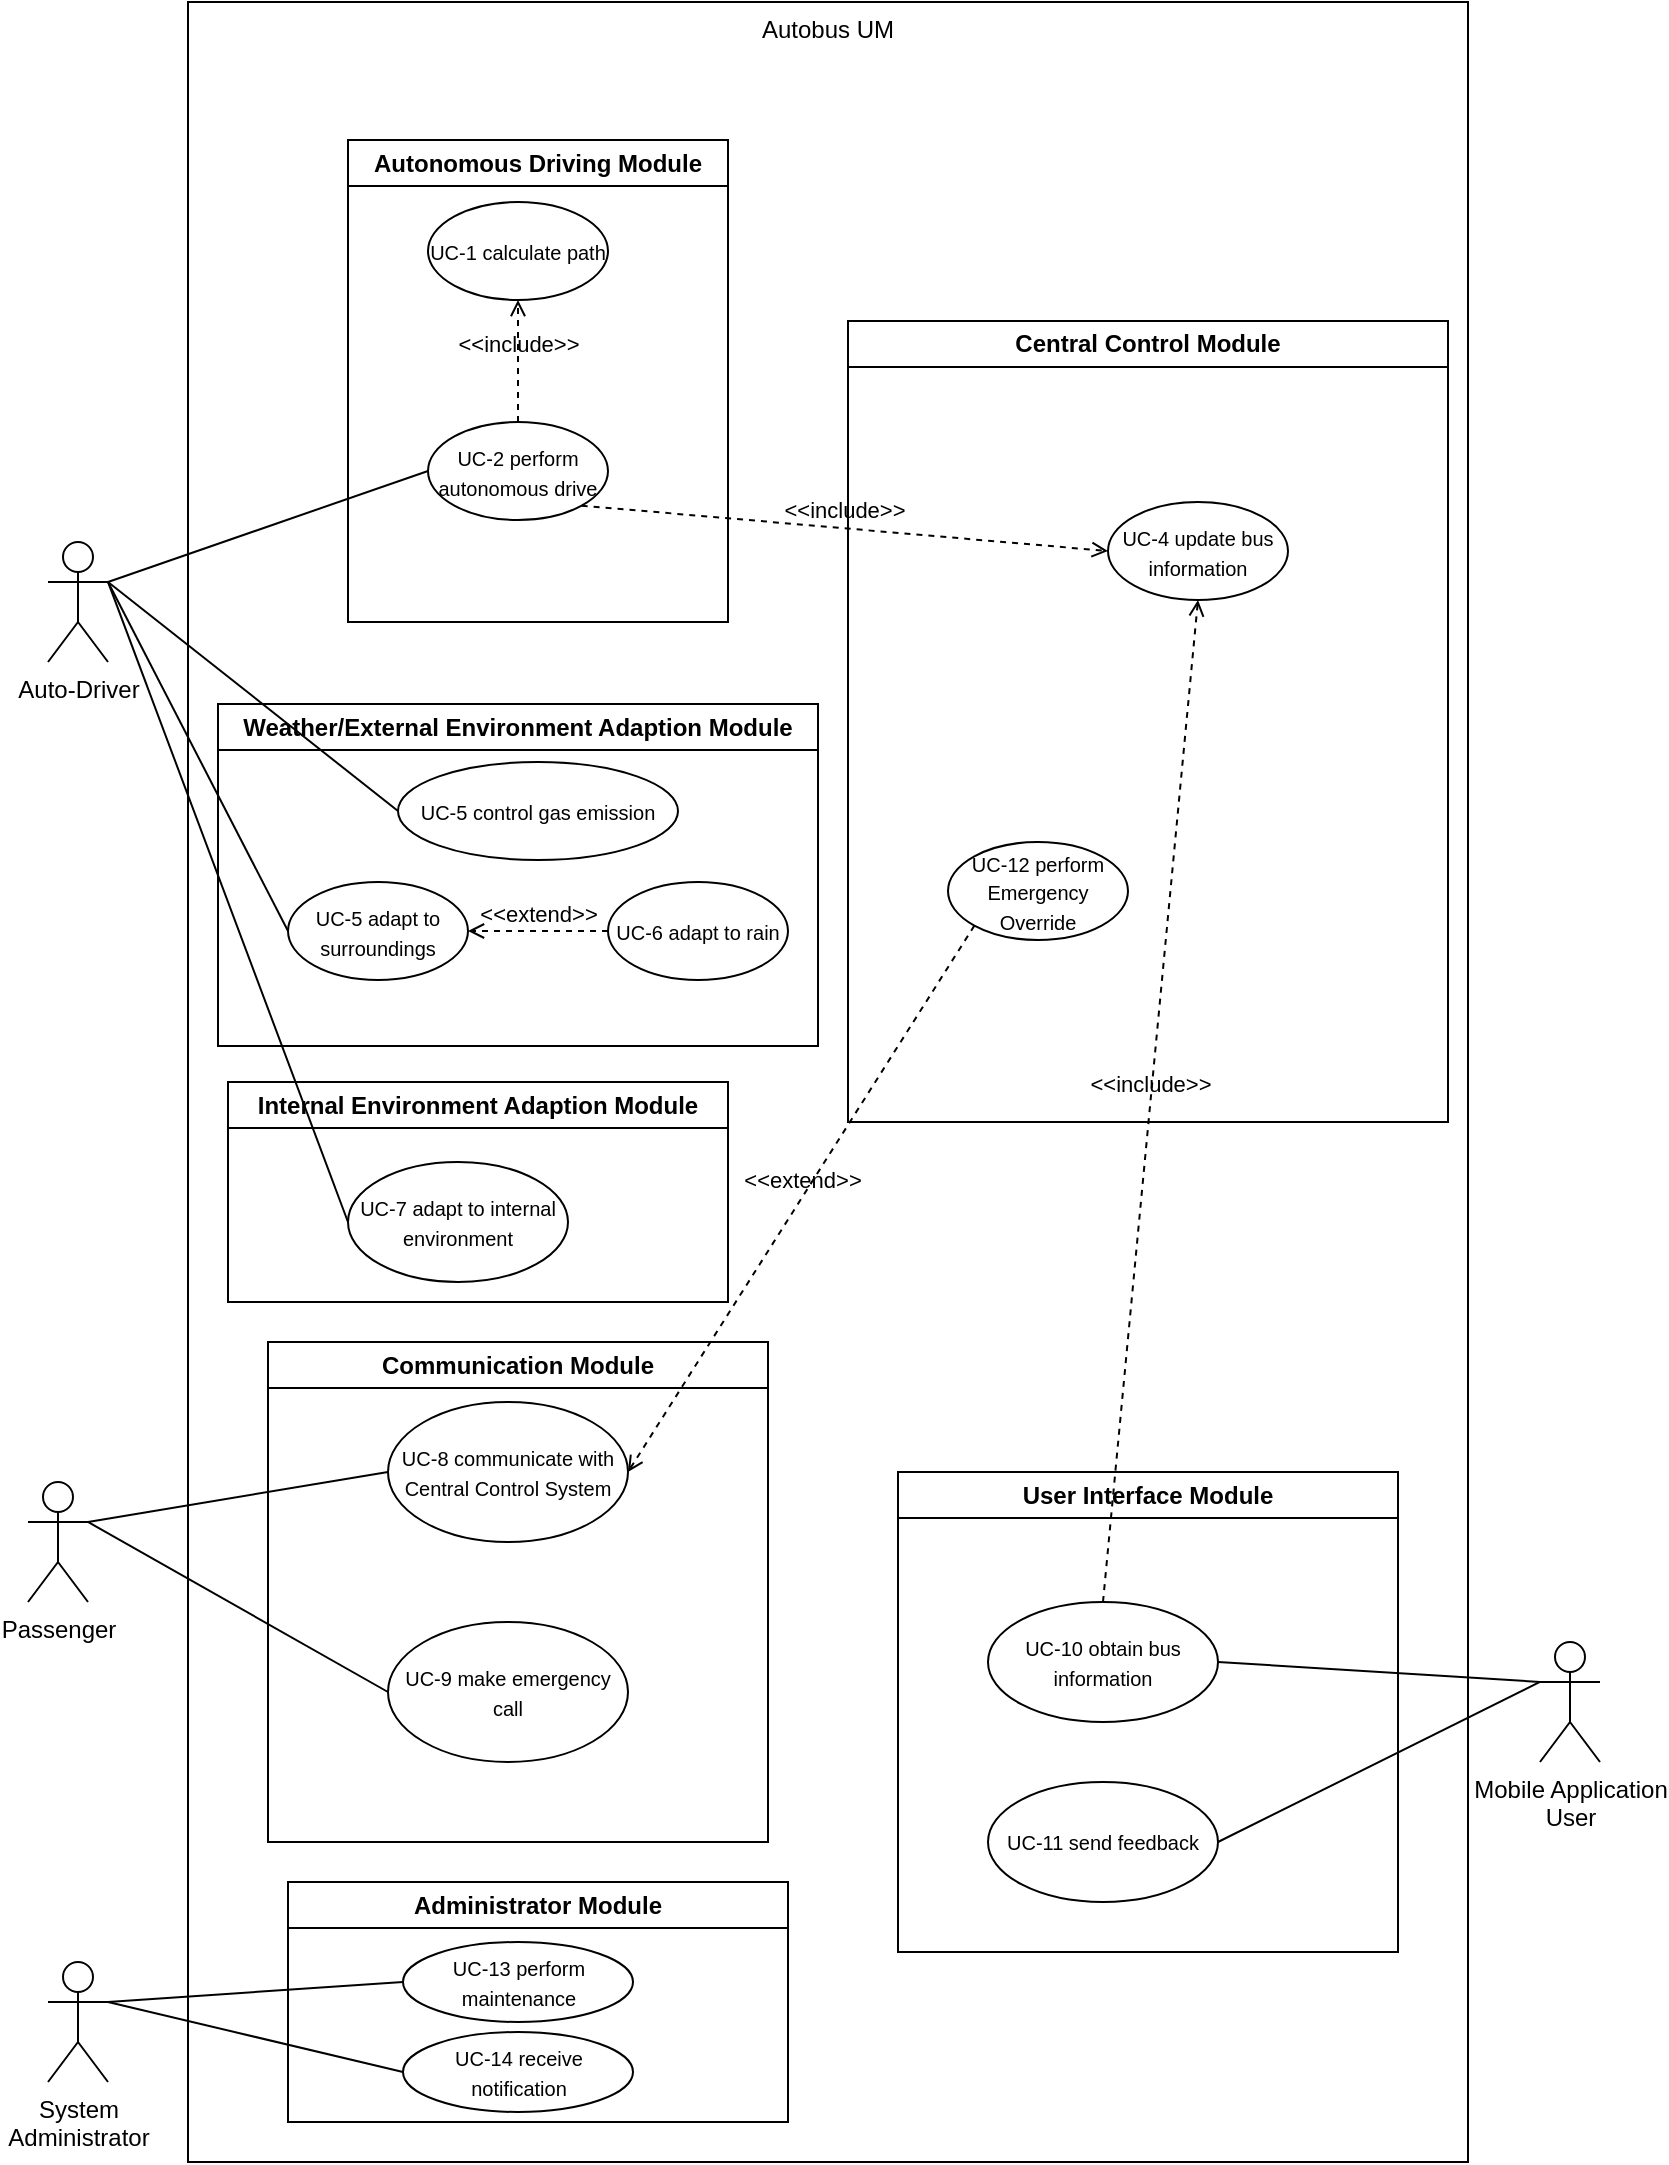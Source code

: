 <mxfile version="24.8.6">
  <diagram name="Page-1" id="UIv36l2mWd346YbS5Nf6">
    <mxGraphModel dx="1050" dy="522" grid="1" gridSize="10" guides="1" tooltips="1" connect="1" arrows="1" fold="1" page="1" pageScale="1" pageWidth="850" pageHeight="1100" math="0" shadow="0">
      <root>
        <mxCell id="0" />
        <mxCell id="1" parent="0" />
        <mxCell id="wyyreSNqi4UNeEEnbctz-1" value="Auto-Driver" style="shape=umlActor;verticalLabelPosition=bottom;verticalAlign=top;html=1;outlineConnect=0;" parent="1" vertex="1">
          <mxGeometry x="40" y="280" width="30" height="60" as="geometry" />
        </mxCell>
        <mxCell id="wyyreSNqi4UNeEEnbctz-4" value="Autobus UM" style="rounded=0;whiteSpace=wrap;html=1;align=center;horizontal=1;verticalAlign=top;" parent="1" vertex="1">
          <mxGeometry x="110" y="10" width="640" height="1080" as="geometry" />
        </mxCell>
        <mxCell id="wyyreSNqi4UNeEEnbctz-5" value="Autonomous Driving Module" style="swimlane;whiteSpace=wrap;html=1;" parent="1" vertex="1">
          <mxGeometry x="190" y="79" width="190" height="241" as="geometry" />
        </mxCell>
        <mxCell id="wyyreSNqi4UNeEEnbctz-6" value="&lt;font style=&quot;font-size: 10px;&quot;&gt;UC-1 calculate path&lt;/font&gt;" style="ellipse;whiteSpace=wrap;html=1;" parent="wyyreSNqi4UNeEEnbctz-5" vertex="1">
          <mxGeometry x="40" y="31" width="90" height="49" as="geometry" />
        </mxCell>
        <mxCell id="wyyreSNqi4UNeEEnbctz-7" value="&lt;font style=&quot;font-size: 10px;&quot;&gt;UC-2 perform autonomous drive&lt;/font&gt;" style="ellipse;whiteSpace=wrap;html=1;" parent="wyyreSNqi4UNeEEnbctz-5" vertex="1">
          <mxGeometry x="40" y="141" width="90" height="49" as="geometry" />
        </mxCell>
        <mxCell id="wyyreSNqi4UNeEEnbctz-17" value="&amp;lt;&amp;lt;include&amp;gt;&amp;gt;" style="html=1;verticalAlign=bottom;labelBackgroundColor=none;endArrow=open;endFill=0;dashed=1;rounded=0;exitX=0.5;exitY=0;exitDx=0;exitDy=0;entryX=0.5;entryY=1;entryDx=0;entryDy=0;" parent="wyyreSNqi4UNeEEnbctz-5" source="wyyreSNqi4UNeEEnbctz-7" target="wyyreSNqi4UNeEEnbctz-6" edge="1">
          <mxGeometry width="160" relative="1" as="geometry">
            <mxPoint x="10" y="101" as="sourcePoint" />
            <mxPoint x="170" y="101" as="targetPoint" />
          </mxGeometry>
        </mxCell>
        <mxCell id="wyyreSNqi4UNeEEnbctz-11" value="" style="endArrow=none;html=1;rounded=0;entryX=0;entryY=0.5;entryDx=0;entryDy=0;exitX=1;exitY=0.333;exitDx=0;exitDy=0;exitPerimeter=0;" parent="1" source="wyyreSNqi4UNeEEnbctz-1" target="wyyreSNqi4UNeEEnbctz-7" edge="1">
          <mxGeometry width="50" height="50" relative="1" as="geometry">
            <mxPoint x="130" y="150" as="sourcePoint" />
            <mxPoint x="220" y="160" as="targetPoint" />
          </mxGeometry>
        </mxCell>
        <mxCell id="wyyreSNqi4UNeEEnbctz-12" value="Weather/External Environment Adaption Module" style="swimlane;whiteSpace=wrap;html=1;" parent="1" vertex="1">
          <mxGeometry x="125" y="361" width="300" height="171" as="geometry" />
        </mxCell>
        <mxCell id="wyyreSNqi4UNeEEnbctz-21" value="&lt;font style=&quot;font-size: 10px;&quot;&gt;UC-6 adapt to rain&lt;/font&gt;" style="ellipse;whiteSpace=wrap;html=1;" parent="wyyreSNqi4UNeEEnbctz-12" vertex="1">
          <mxGeometry x="195" y="89" width="90" height="49" as="geometry" />
        </mxCell>
        <mxCell id="wyyreSNqi4UNeEEnbctz-20" value="&lt;font style=&quot;font-size: 10px;&quot;&gt;UC-5 adapt to surroundings&lt;/font&gt;" style="ellipse;whiteSpace=wrap;html=1;" parent="wyyreSNqi4UNeEEnbctz-12" vertex="1">
          <mxGeometry x="35" y="89" width="90" height="49" as="geometry" />
        </mxCell>
        <mxCell id="wyyreSNqi4UNeEEnbctz-24" value="&amp;lt;&amp;lt;extend&amp;gt;&amp;gt;" style="html=1;verticalAlign=bottom;labelBackgroundColor=none;endArrow=open;endFill=0;dashed=1;rounded=0;exitX=0;exitY=0.5;exitDx=0;exitDy=0;entryX=1;entryY=0.5;entryDx=0;entryDy=0;" parent="wyyreSNqi4UNeEEnbctz-12" source="wyyreSNqi4UNeEEnbctz-21" target="wyyreSNqi4UNeEEnbctz-20" edge="1">
          <mxGeometry width="160" relative="1" as="geometry">
            <mxPoint x="145" y="109" as="sourcePoint" />
            <mxPoint x="305" y="109" as="targetPoint" />
          </mxGeometry>
        </mxCell>
        <mxCell id="wyyreSNqi4UNeEEnbctz-14" value="Central Control Module" style="swimlane;whiteSpace=wrap;html=1;" parent="1" vertex="1">
          <mxGeometry x="440" y="169.5" width="300" height="400.5" as="geometry" />
        </mxCell>
        <mxCell id="wyyreSNqi4UNeEEnbctz-36" value="&lt;font style=&quot;font-size: 10px;&quot;&gt;UC-12 perform Emergency Override&lt;/font&gt;" style="ellipse;whiteSpace=wrap;html=1;" parent="wyyreSNqi4UNeEEnbctz-14" vertex="1">
          <mxGeometry x="50" y="260.5" width="90" height="49" as="geometry" />
        </mxCell>
        <mxCell id="wyyreSNqi4UNeEEnbctz-16" value="&lt;font style=&quot;font-size: 10px;&quot;&gt;UC-4 update bus information&lt;/font&gt;" style="ellipse;whiteSpace=wrap;html=1;" parent="1" vertex="1">
          <mxGeometry x="570" y="260" width="90" height="49" as="geometry" />
        </mxCell>
        <mxCell id="wyyreSNqi4UNeEEnbctz-19" value="&amp;lt;&amp;lt;include&amp;gt;&amp;gt;" style="html=1;verticalAlign=bottom;labelBackgroundColor=none;endArrow=open;endFill=0;dashed=1;rounded=0;entryX=0;entryY=0.5;entryDx=0;entryDy=0;exitX=1;exitY=1;exitDx=0;exitDy=0;" parent="1" source="wyyreSNqi4UNeEEnbctz-7" target="wyyreSNqi4UNeEEnbctz-16" edge="1">
          <mxGeometry width="160" relative="1" as="geometry">
            <mxPoint x="320" y="240" as="sourcePoint" />
            <mxPoint x="455" y="145" as="targetPoint" />
          </mxGeometry>
        </mxCell>
        <mxCell id="wyyreSNqi4UNeEEnbctz-23" value="" style="endArrow=none;html=1;rounded=0;entryX=0;entryY=0.5;entryDx=0;entryDy=0;" parent="1" target="wyyreSNqi4UNeEEnbctz-20" edge="1">
          <mxGeometry width="50" height="50" relative="1" as="geometry">
            <mxPoint x="70" y="300" as="sourcePoint" />
            <mxPoint x="100" y="410" as="targetPoint" />
          </mxGeometry>
        </mxCell>
        <mxCell id="wyyreSNqi4UNeEEnbctz-26" value="Internal Environment Adaption Module" style="swimlane;whiteSpace=wrap;html=1;" parent="1" vertex="1">
          <mxGeometry x="130" y="550" width="250" height="110" as="geometry" />
        </mxCell>
        <mxCell id="wyyreSNqi4UNeEEnbctz-28" value="&lt;font style=&quot;font-size: 10px;&quot;&gt;UC-7 adapt to internal environment&lt;/font&gt;" style="ellipse;whiteSpace=wrap;html=1;" parent="wyyreSNqi4UNeEEnbctz-26" vertex="1">
          <mxGeometry x="60" y="40" width="110" height="60" as="geometry" />
        </mxCell>
        <mxCell id="wyyreSNqi4UNeEEnbctz-29" value="Communication Module" style="swimlane;whiteSpace=wrap;html=1;" parent="1" vertex="1">
          <mxGeometry x="150" y="680" width="250" height="250" as="geometry" />
        </mxCell>
        <mxCell id="wyyreSNqi4UNeEEnbctz-31" value="Passenger" style="shape=umlActor;verticalLabelPosition=bottom;verticalAlign=top;html=1;outlineConnect=0;" parent="1" vertex="1">
          <mxGeometry x="30" y="750" width="30" height="60" as="geometry" />
        </mxCell>
        <mxCell id="wyyreSNqi4UNeEEnbctz-32" value="&lt;font style=&quot;font-size: 10px;&quot;&gt;UC-8 communicate with Central Control System&lt;/font&gt;" style="ellipse;whiteSpace=wrap;html=1;" parent="1" vertex="1">
          <mxGeometry x="210" y="710" width="120" height="70" as="geometry" />
        </mxCell>
        <mxCell id="wyyreSNqi4UNeEEnbctz-33" value="&lt;font style=&quot;font-size: 10px;&quot;&gt;UC-9 make emergency call&lt;/font&gt;" style="ellipse;whiteSpace=wrap;html=1;" parent="1" vertex="1">
          <mxGeometry x="210" y="820" width="120" height="70" as="geometry" />
        </mxCell>
        <mxCell id="wyyreSNqi4UNeEEnbctz-34" value="User Interface Module" style="swimlane;whiteSpace=wrap;html=1;" parent="1" vertex="1">
          <mxGeometry x="465" y="745" width="250" height="240" as="geometry" />
        </mxCell>
        <mxCell id="wyyreSNqi4UNeEEnbctz-38" value="&lt;span style=&quot;font-size: 10px;&quot;&gt;UC-11 send feedback&lt;/span&gt;" style="ellipse;whiteSpace=wrap;html=1;" parent="wyyreSNqi4UNeEEnbctz-34" vertex="1">
          <mxGeometry x="45" y="155" width="115" height="60" as="geometry" />
        </mxCell>
        <mxCell id="wyyreSNqi4UNeEEnbctz-35" value="&lt;span style=&quot;font-size: 10px;&quot;&gt;UC-10 obtain bus information&lt;/span&gt;" style="ellipse;whiteSpace=wrap;html=1;" parent="1" vertex="1">
          <mxGeometry x="510" y="810" width="115" height="60" as="geometry" />
        </mxCell>
        <mxCell id="wyyreSNqi4UNeEEnbctz-37" value="&amp;lt;&amp;lt;extend&amp;gt;&amp;gt;" style="html=1;verticalAlign=bottom;labelBackgroundColor=none;endArrow=open;endFill=0;dashed=1;rounded=0;exitX=0;exitY=1;exitDx=0;exitDy=0;entryX=1;entryY=0.5;entryDx=0;entryDy=0;" parent="1" source="wyyreSNqi4UNeEEnbctz-36" target="wyyreSNqi4UNeEEnbctz-32" edge="1">
          <mxGeometry width="160" relative="1" as="geometry">
            <mxPoint x="325" y="466" as="sourcePoint" />
            <mxPoint x="260" y="466" as="targetPoint" />
          </mxGeometry>
        </mxCell>
        <mxCell id="wyyreSNqi4UNeEEnbctz-39" value="&amp;lt;&amp;lt;include&amp;gt;&amp;gt;" style="html=1;verticalAlign=bottom;labelBackgroundColor=none;endArrow=open;endFill=0;dashed=1;rounded=0;entryX=0.5;entryY=1;entryDx=0;entryDy=0;exitX=0.5;exitY=0;exitDx=0;exitDy=0;" parent="1" source="wyyreSNqi4UNeEEnbctz-35" target="wyyreSNqi4UNeEEnbctz-16" edge="1">
          <mxGeometry width="160" relative="1" as="geometry">
            <mxPoint x="317" y="272" as="sourcePoint" />
            <mxPoint x="555" y="396" as="targetPoint" />
          </mxGeometry>
        </mxCell>
        <mxCell id="wyyreSNqi4UNeEEnbctz-41" value="" style="endArrow=none;html=1;rounded=0;entryX=0;entryY=0.5;entryDx=0;entryDy=0;exitX=1;exitY=0.333;exitDx=0;exitDy=0;exitPerimeter=0;" parent="1" source="wyyreSNqi4UNeEEnbctz-31" target="wyyreSNqi4UNeEEnbctz-32" edge="1">
          <mxGeometry width="50" height="50" relative="1" as="geometry">
            <mxPoint x="140" y="800" as="sourcePoint" />
            <mxPoint x="190" y="750" as="targetPoint" />
          </mxGeometry>
        </mxCell>
        <mxCell id="wyyreSNqi4UNeEEnbctz-43" value="" style="endArrow=none;html=1;rounded=0;entryX=0;entryY=0.5;entryDx=0;entryDy=0;exitX=1;exitY=0.333;exitDx=0;exitDy=0;exitPerimeter=0;" parent="1" source="wyyreSNqi4UNeEEnbctz-31" target="wyyreSNqi4UNeEEnbctz-33" edge="1">
          <mxGeometry width="50" height="50" relative="1" as="geometry">
            <mxPoint x="150" y="860" as="sourcePoint" />
            <mxPoint x="200" y="810" as="targetPoint" />
          </mxGeometry>
        </mxCell>
        <mxCell id="wyyreSNqi4UNeEEnbctz-46" value="Mobile Application&lt;div&gt;User&lt;/div&gt;" style="shape=umlActor;verticalLabelPosition=bottom;verticalAlign=top;html=1;outlineConnect=0;" parent="1" vertex="1">
          <mxGeometry x="786" y="830" width="30" height="60" as="geometry" />
        </mxCell>
        <mxCell id="wyyreSNqi4UNeEEnbctz-47" value="" style="endArrow=none;html=1;rounded=0;entryX=0;entryY=0.333;entryDx=0;entryDy=0;entryPerimeter=0;exitX=1;exitY=0.5;exitDx=0;exitDy=0;" parent="1" source="wyyreSNqi4UNeEEnbctz-35" target="wyyreSNqi4UNeEEnbctz-46" edge="1">
          <mxGeometry width="50" height="50" relative="1" as="geometry">
            <mxPoint x="650" y="870" as="sourcePoint" />
            <mxPoint x="700" y="820" as="targetPoint" />
          </mxGeometry>
        </mxCell>
        <mxCell id="wyyreSNqi4UNeEEnbctz-48" value="" style="endArrow=none;html=1;rounded=0;entryX=0;entryY=0.333;entryDx=0;entryDy=0;entryPerimeter=0;exitX=1;exitY=0.5;exitDx=0;exitDy=0;" parent="1" source="wyyreSNqi4UNeEEnbctz-38" target="wyyreSNqi4UNeEEnbctz-46" edge="1">
          <mxGeometry width="50" height="50" relative="1" as="geometry">
            <mxPoint x="630" y="920" as="sourcePoint" />
            <mxPoint x="680" y="870" as="targetPoint" />
          </mxGeometry>
        </mxCell>
        <mxCell id="wyyreSNqi4UNeEEnbctz-49" value="" style="endArrow=none;html=1;rounded=0;entryX=1;entryY=0.333;entryDx=0;entryDy=0;entryPerimeter=0;exitX=0;exitY=0.5;exitDx=0;exitDy=0;" parent="1" source="wyyreSNqi4UNeEEnbctz-28" target="wyyreSNqi4UNeEEnbctz-1" edge="1">
          <mxGeometry width="50" height="50" relative="1" as="geometry">
            <mxPoint x="20" y="480" as="sourcePoint" />
            <mxPoint x="70" y="430" as="targetPoint" />
          </mxGeometry>
        </mxCell>
        <mxCell id="Ylu1LxrZEbgXdK8KYK68-1" value="&lt;font style=&quot;font-size: 10px;&quot;&gt;UC-5 control gas emission&lt;/font&gt;" style="ellipse;whiteSpace=wrap;html=1;" vertex="1" parent="1">
          <mxGeometry x="215" y="390" width="140" height="49" as="geometry" />
        </mxCell>
        <mxCell id="Ylu1LxrZEbgXdK8KYK68-2" value="" style="endArrow=none;html=1;rounded=0;entryX=0;entryY=0.5;entryDx=0;entryDy=0;exitX=1;exitY=0.333;exitDx=0;exitDy=0;exitPerimeter=0;" edge="1" parent="1" source="wyyreSNqi4UNeEEnbctz-1" target="Ylu1LxrZEbgXdK8KYK68-1">
          <mxGeometry width="50" height="50" relative="1" as="geometry">
            <mxPoint x="40" y="450" as="sourcePoint" />
            <mxPoint x="90" y="400" as="targetPoint" />
          </mxGeometry>
        </mxCell>
        <mxCell id="Ylu1LxrZEbgXdK8KYK68-3" value="System&lt;div&gt;Administrator&lt;/div&gt;" style="shape=umlActor;verticalLabelPosition=bottom;verticalAlign=top;html=1;outlineConnect=0;" vertex="1" parent="1">
          <mxGeometry x="40" y="990" width="30" height="60" as="geometry" />
        </mxCell>
        <mxCell id="Ylu1LxrZEbgXdK8KYK68-4" value="Administrator Module" style="swimlane;whiteSpace=wrap;html=1;" vertex="1" parent="1">
          <mxGeometry x="160" y="950" width="250" height="120" as="geometry" />
        </mxCell>
        <mxCell id="Ylu1LxrZEbgXdK8KYK68-6" value="&lt;span style=&quot;font-size: 10px;&quot;&gt;UC-13 perform maintenance&lt;/span&gt;" style="ellipse;whiteSpace=wrap;html=1;" vertex="1" parent="1">
          <mxGeometry x="217.5" y="980" width="115" height="40" as="geometry" />
        </mxCell>
        <mxCell id="Ylu1LxrZEbgXdK8KYK68-7" value="&lt;span style=&quot;font-size: 10px;&quot;&gt;UC-14 receive notification&lt;/span&gt;" style="ellipse;whiteSpace=wrap;html=1;" vertex="1" parent="1">
          <mxGeometry x="217.5" y="1025" width="115" height="40" as="geometry" />
        </mxCell>
        <mxCell id="Ylu1LxrZEbgXdK8KYK68-8" value="" style="endArrow=none;html=1;rounded=0;entryX=0;entryY=0.5;entryDx=0;entryDy=0;exitX=1;exitY=0.333;exitDx=0;exitDy=0;exitPerimeter=0;" edge="1" parent="1" source="Ylu1LxrZEbgXdK8KYK68-3" target="Ylu1LxrZEbgXdK8KYK68-6">
          <mxGeometry width="50" height="50" relative="1" as="geometry">
            <mxPoint x="40" y="970" as="sourcePoint" />
            <mxPoint x="90" y="920" as="targetPoint" />
          </mxGeometry>
        </mxCell>
        <mxCell id="Ylu1LxrZEbgXdK8KYK68-9" value="" style="endArrow=none;html=1;rounded=0;entryX=0;entryY=0.5;entryDx=0;entryDy=0;exitX=1;exitY=0.333;exitDx=0;exitDy=0;exitPerimeter=0;" edge="1" parent="1" source="Ylu1LxrZEbgXdK8KYK68-3" target="Ylu1LxrZEbgXdK8KYK68-7">
          <mxGeometry width="50" height="50" relative="1" as="geometry">
            <mxPoint x="40" y="980" as="sourcePoint" />
            <mxPoint x="90" y="930" as="targetPoint" />
          </mxGeometry>
        </mxCell>
      </root>
    </mxGraphModel>
  </diagram>
</mxfile>

